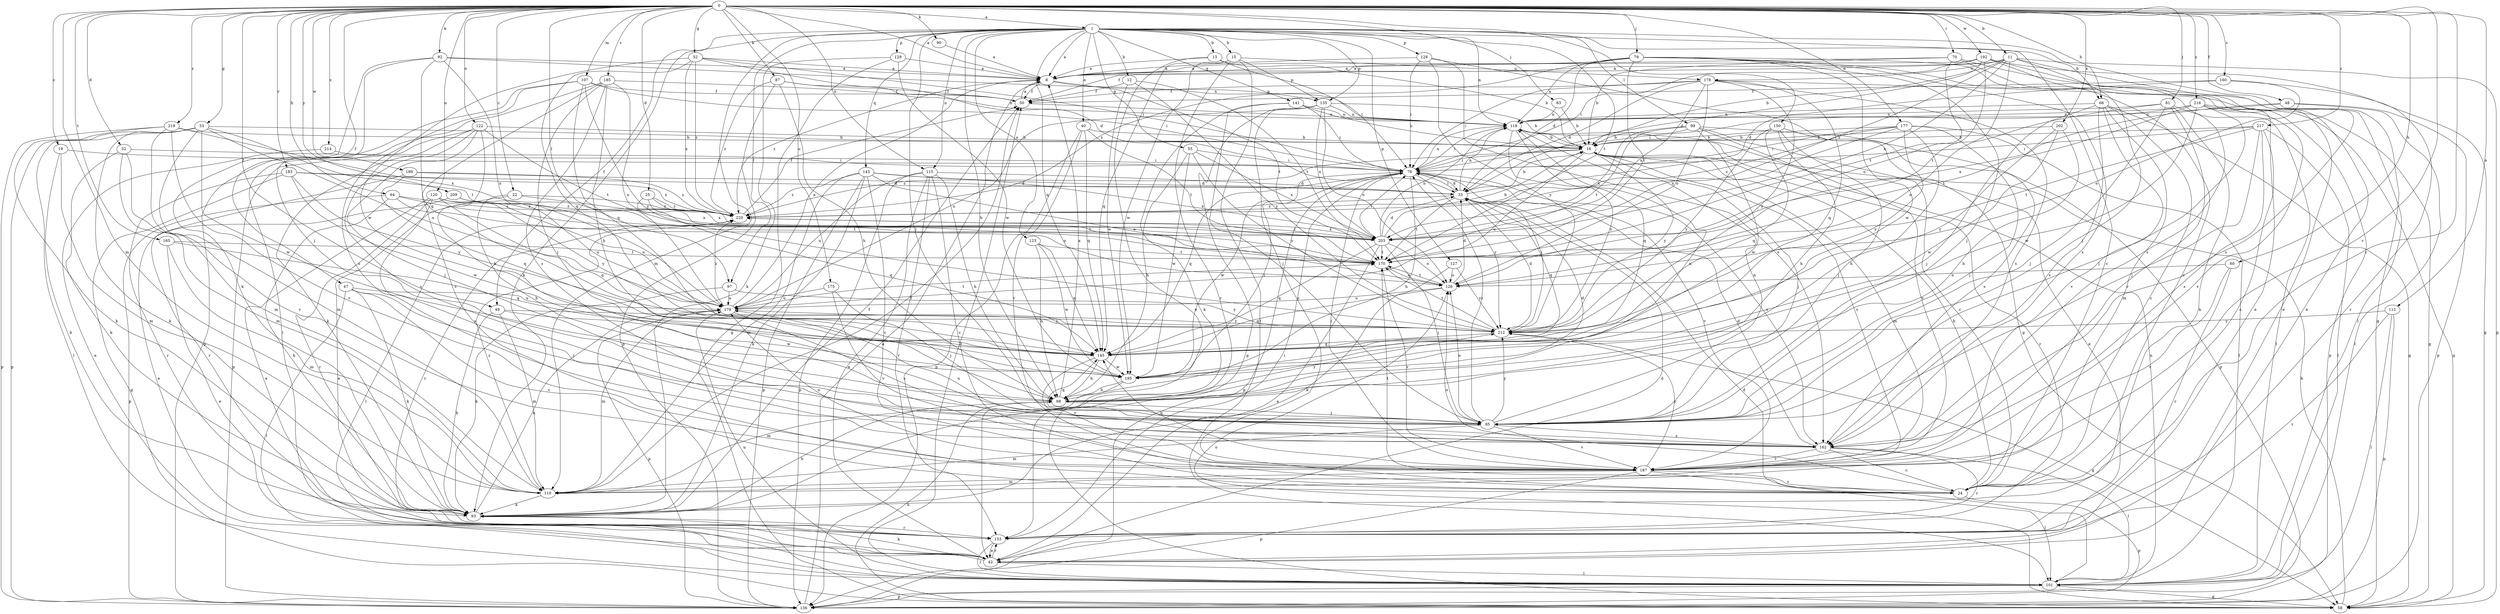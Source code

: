 strict digraph  {
0;
1;
8;
11;
12;
13;
15;
16;
19;
22;
24;
25;
32;
33;
40;
42;
47;
48;
49;
50;
52;
53;
55;
58;
60;
64;
66;
68;
70;
76;
79;
81;
83;
85;
87;
90;
92;
93;
97;
99;
101;
107;
110;
112;
115;
118;
120;
122;
123;
126;
127;
128;
129;
135;
136;
141;
143;
145;
150;
153;
160;
162;
165;
170;
175;
177;
178;
179;
183;
185;
187;
189;
192;
195;
202;
203;
209;
212;
214;
216;
217;
219;
220;
0 -> 1  [label=a];
0 -> 8  [label=a];
0 -> 11  [label=b];
0 -> 19  [label=c];
0 -> 22  [label=c];
0 -> 24  [label=c];
0 -> 25  [label=d];
0 -> 32  [label=d];
0 -> 47  [label=f];
0 -> 48  [label=f];
0 -> 49  [label=f];
0 -> 52  [label=g];
0 -> 53  [label=g];
0 -> 60  [label=h];
0 -> 64  [label=h];
0 -> 66  [label=h];
0 -> 70  [label=i];
0 -> 79  [label=j];
0 -> 81  [label=j];
0 -> 83  [label=j];
0 -> 87  [label=k];
0 -> 90  [label=k];
0 -> 92  [label=k];
0 -> 97  [label=l];
0 -> 107  [label=m];
0 -> 110  [label=m];
0 -> 112  [label=n];
0 -> 115  [label=n];
0 -> 120  [label=o];
0 -> 122  [label=o];
0 -> 150  [label=r];
0 -> 160  [label=s];
0 -> 165  [label=t];
0 -> 175  [label=u];
0 -> 177  [label=u];
0 -> 183  [label=v];
0 -> 185  [label=v];
0 -> 187  [label=v];
0 -> 189  [label=w];
0 -> 192  [label=w];
0 -> 202  [label=x];
0 -> 209  [label=y];
0 -> 214  [label=z];
0 -> 216  [label=z];
0 -> 217  [label=z];
0 -> 219  [label=z];
1 -> 8  [label=a];
1 -> 12  [label=b];
1 -> 13  [label=b];
1 -> 15  [label=b];
1 -> 24  [label=c];
1 -> 40  [label=e];
1 -> 49  [label=f];
1 -> 55  [label=g];
1 -> 58  [label=g];
1 -> 66  [label=h];
1 -> 68  [label=h];
1 -> 85  [label=j];
1 -> 93  [label=k];
1 -> 97  [label=l];
1 -> 99  [label=l];
1 -> 110  [label=m];
1 -> 115  [label=n];
1 -> 118  [label=n];
1 -> 123  [label=o];
1 -> 127  [label=p];
1 -> 128  [label=p];
1 -> 129  [label=p];
1 -> 135  [label=p];
1 -> 141  [label=q];
1 -> 143  [label=q];
1 -> 145  [label=q];
1 -> 170  [label=t];
8 -> 50  [label=f];
8 -> 135  [label=p];
8 -> 170  [label=t];
8 -> 220  [label=z];
11 -> 8  [label=a];
11 -> 16  [label=b];
11 -> 50  [label=f];
11 -> 58  [label=g];
11 -> 85  [label=j];
11 -> 162  [label=s];
11 -> 170  [label=t];
11 -> 178  [label=u];
11 -> 203  [label=x];
11 -> 220  [label=z];
12 -> 50  [label=f];
12 -> 170  [label=t];
12 -> 195  [label=w];
12 -> 212  [label=y];
13 -> 8  [label=a];
13 -> 16  [label=b];
13 -> 42  [label=e];
13 -> 76  [label=i];
15 -> 101  [label=l];
15 -> 135  [label=p];
15 -> 145  [label=q];
15 -> 153  [label=r];
15 -> 178  [label=u];
15 -> 195  [label=w];
16 -> 76  [label=i];
16 -> 85  [label=j];
16 -> 110  [label=m];
16 -> 153  [label=r];
16 -> 179  [label=u];
16 -> 187  [label=v];
16 -> 212  [label=y];
16 -> 220  [label=z];
19 -> 76  [label=i];
19 -> 93  [label=k];
19 -> 110  [label=m];
22 -> 42  [label=e];
22 -> 68  [label=h];
22 -> 203  [label=x];
22 -> 220  [label=z];
24 -> 16  [label=b];
24 -> 126  [label=o];
24 -> 136  [label=p];
24 -> 170  [label=t];
25 -> 145  [label=q];
25 -> 170  [label=t];
25 -> 203  [label=x];
25 -> 220  [label=z];
32 -> 76  [label=i];
32 -> 93  [label=k];
32 -> 110  [label=m];
32 -> 187  [label=v];
33 -> 16  [label=b];
33 -> 76  [label=i];
33 -> 118  [label=n];
33 -> 145  [label=q];
33 -> 170  [label=t];
33 -> 220  [label=z];
40 -> 16  [label=b];
40 -> 136  [label=p];
40 -> 145  [label=q];
40 -> 170  [label=t];
40 -> 187  [label=v];
42 -> 33  [label=d];
42 -> 93  [label=k];
42 -> 101  [label=l];
42 -> 153  [label=r];
47 -> 24  [label=c];
47 -> 85  [label=j];
47 -> 93  [label=k];
47 -> 101  [label=l];
47 -> 179  [label=u];
48 -> 101  [label=l];
48 -> 118  [label=n];
48 -> 136  [label=p];
48 -> 203  [label=x];
49 -> 93  [label=k];
49 -> 110  [label=m];
49 -> 195  [label=w];
49 -> 212  [label=y];
50 -> 8  [label=a];
50 -> 118  [label=n];
52 -> 8  [label=a];
52 -> 33  [label=d];
52 -> 76  [label=i];
52 -> 145  [label=q];
52 -> 195  [label=w];
52 -> 203  [label=x];
52 -> 220  [label=z];
53 -> 16  [label=b];
53 -> 93  [label=k];
53 -> 101  [label=l];
53 -> 110  [label=m];
53 -> 136  [label=p];
53 -> 170  [label=t];
53 -> 179  [label=u];
53 -> 195  [label=w];
55 -> 68  [label=h];
55 -> 76  [label=i];
55 -> 195  [label=w];
55 -> 203  [label=x];
55 -> 212  [label=y];
58 -> 16  [label=b];
58 -> 68  [label=h];
58 -> 126  [label=o];
60 -> 126  [label=o];
60 -> 153  [label=r];
60 -> 187  [label=v];
64 -> 93  [label=k];
64 -> 126  [label=o];
64 -> 136  [label=p];
64 -> 170  [label=t];
64 -> 220  [label=z];
66 -> 24  [label=c];
66 -> 58  [label=g];
66 -> 85  [label=j];
66 -> 110  [label=m];
66 -> 118  [label=n];
66 -> 162  [label=s];
66 -> 187  [label=v];
68 -> 8  [label=a];
68 -> 33  [label=d];
68 -> 85  [label=j];
68 -> 118  [label=n];
68 -> 212  [label=y];
70 -> 8  [label=a];
70 -> 16  [label=b];
70 -> 42  [label=e];
70 -> 101  [label=l];
70 -> 170  [label=t];
76 -> 33  [label=d];
76 -> 68  [label=h];
76 -> 118  [label=n];
76 -> 136  [label=p];
76 -> 145  [label=q];
76 -> 162  [label=s];
76 -> 187  [label=v];
76 -> 195  [label=w];
76 -> 212  [label=y];
79 -> 8  [label=a];
79 -> 24  [label=c];
79 -> 33  [label=d];
79 -> 42  [label=e];
79 -> 85  [label=j];
79 -> 118  [label=n];
79 -> 162  [label=s];
79 -> 170  [label=t];
79 -> 195  [label=w];
79 -> 220  [label=z];
81 -> 85  [label=j];
81 -> 93  [label=k];
81 -> 101  [label=l];
81 -> 118  [label=n];
81 -> 126  [label=o];
81 -> 187  [label=v];
83 -> 16  [label=b];
83 -> 118  [label=n];
85 -> 76  [label=i];
85 -> 110  [label=m];
85 -> 118  [label=n];
85 -> 126  [label=o];
85 -> 145  [label=q];
85 -> 162  [label=s];
85 -> 187  [label=v];
85 -> 212  [label=y];
87 -> 50  [label=f];
87 -> 68  [label=h];
87 -> 118  [label=n];
87 -> 136  [label=p];
87 -> 220  [label=z];
90 -> 8  [label=a];
92 -> 8  [label=a];
92 -> 85  [label=j];
92 -> 93  [label=k];
92 -> 118  [label=n];
92 -> 145  [label=q];
92 -> 179  [label=u];
93 -> 50  [label=f];
93 -> 68  [label=h];
93 -> 153  [label=r];
93 -> 179  [label=u];
97 -> 93  [label=k];
97 -> 179  [label=u];
97 -> 212  [label=y];
99 -> 16  [label=b];
99 -> 24  [label=c];
99 -> 136  [label=p];
99 -> 170  [label=t];
99 -> 187  [label=v];
99 -> 195  [label=w];
99 -> 203  [label=x];
101 -> 33  [label=d];
101 -> 50  [label=f];
101 -> 58  [label=g];
101 -> 118  [label=n];
101 -> 136  [label=p];
101 -> 179  [label=u];
107 -> 50  [label=f];
107 -> 76  [label=i];
107 -> 136  [label=p];
107 -> 145  [label=q];
107 -> 162  [label=s];
107 -> 212  [label=y];
110 -> 50  [label=f];
110 -> 93  [label=k];
110 -> 220  [label=z];
112 -> 101  [label=l];
112 -> 136  [label=p];
112 -> 153  [label=r];
112 -> 212  [label=y];
115 -> 24  [label=c];
115 -> 33  [label=d];
115 -> 42  [label=e];
115 -> 68  [label=h];
115 -> 136  [label=p];
115 -> 153  [label=r];
115 -> 179  [label=u];
118 -> 16  [label=b];
118 -> 42  [label=e];
118 -> 76  [label=i];
118 -> 145  [label=q];
118 -> 212  [label=y];
120 -> 42  [label=e];
120 -> 145  [label=q];
120 -> 153  [label=r];
120 -> 162  [label=s];
120 -> 179  [label=u];
120 -> 212  [label=y];
120 -> 220  [label=z];
122 -> 16  [label=b];
122 -> 68  [label=h];
122 -> 85  [label=j];
122 -> 93  [label=k];
122 -> 136  [label=p];
122 -> 162  [label=s];
122 -> 170  [label=t];
123 -> 68  [label=h];
123 -> 145  [label=q];
123 -> 170  [label=t];
123 -> 195  [label=w];
126 -> 33  [label=d];
126 -> 145  [label=q];
126 -> 170  [label=t];
126 -> 179  [label=u];
127 -> 93  [label=k];
127 -> 126  [label=o];
127 -> 212  [label=y];
128 -> 8  [label=a];
128 -> 58  [label=g];
128 -> 76  [label=i];
128 -> 162  [label=s];
128 -> 212  [label=y];
129 -> 8  [label=a];
129 -> 58  [label=g];
129 -> 93  [label=k];
129 -> 195  [label=w];
135 -> 16  [label=b];
135 -> 24  [label=c];
135 -> 58  [label=g];
135 -> 118  [label=n];
135 -> 126  [label=o];
135 -> 179  [label=u];
135 -> 203  [label=x];
136 -> 8  [label=a];
141 -> 16  [label=b];
141 -> 76  [label=i];
141 -> 85  [label=j];
141 -> 93  [label=k];
141 -> 118  [label=n];
143 -> 24  [label=c];
143 -> 33  [label=d];
143 -> 93  [label=k];
143 -> 110  [label=m];
143 -> 126  [label=o];
143 -> 136  [label=p];
143 -> 203  [label=x];
143 -> 220  [label=z];
145 -> 68  [label=h];
145 -> 187  [label=v];
145 -> 195  [label=w];
150 -> 16  [label=b];
150 -> 68  [label=h];
150 -> 85  [label=j];
150 -> 145  [label=q];
150 -> 162  [label=s];
150 -> 212  [label=y];
153 -> 42  [label=e];
153 -> 76  [label=i];
153 -> 101  [label=l];
160 -> 33  [label=d];
160 -> 50  [label=f];
160 -> 126  [label=o];
160 -> 153  [label=r];
162 -> 24  [label=c];
162 -> 33  [label=d];
162 -> 101  [label=l];
162 -> 153  [label=r];
162 -> 179  [label=u];
162 -> 187  [label=v];
165 -> 42  [label=e];
165 -> 110  [label=m];
165 -> 145  [label=q];
165 -> 170  [label=t];
170 -> 126  [label=o];
170 -> 187  [label=v];
175 -> 85  [label=j];
175 -> 179  [label=u];
175 -> 187  [label=v];
177 -> 16  [label=b];
177 -> 68  [label=h];
177 -> 76  [label=i];
177 -> 85  [label=j];
177 -> 101  [label=l];
177 -> 203  [label=x];
177 -> 212  [label=y];
177 -> 220  [label=z];
178 -> 33  [label=d];
178 -> 50  [label=f];
178 -> 58  [label=g];
178 -> 76  [label=i];
178 -> 126  [label=o];
178 -> 145  [label=q];
178 -> 162  [label=s];
178 -> 203  [label=x];
178 -> 212  [label=y];
179 -> 8  [label=a];
179 -> 110  [label=m];
179 -> 136  [label=p];
179 -> 162  [label=s];
179 -> 170  [label=t];
179 -> 212  [label=y];
179 -> 220  [label=z];
183 -> 33  [label=d];
183 -> 58  [label=g];
183 -> 153  [label=r];
183 -> 195  [label=w];
183 -> 212  [label=y];
183 -> 220  [label=z];
185 -> 24  [label=c];
185 -> 50  [label=f];
185 -> 68  [label=h];
185 -> 85  [label=j];
185 -> 101  [label=l];
185 -> 162  [label=s];
185 -> 179  [label=u];
187 -> 24  [label=c];
187 -> 76  [label=i];
187 -> 101  [label=l];
187 -> 110  [label=m];
187 -> 136  [label=p];
187 -> 145  [label=q];
187 -> 179  [label=u];
187 -> 212  [label=y];
189 -> 33  [label=d];
189 -> 145  [label=q];
189 -> 153  [label=r];
189 -> 220  [label=z];
192 -> 8  [label=a];
192 -> 33  [label=d];
192 -> 42  [label=e];
192 -> 58  [label=g];
192 -> 76  [label=i];
192 -> 126  [label=o];
192 -> 162  [label=s];
195 -> 68  [label=h];
195 -> 76  [label=i];
195 -> 110  [label=m];
202 -> 16  [label=b];
202 -> 68  [label=h];
202 -> 195  [label=w];
202 -> 212  [label=y];
203 -> 16  [label=b];
203 -> 33  [label=d];
203 -> 42  [label=e];
203 -> 76  [label=i];
203 -> 85  [label=j];
203 -> 118  [label=n];
203 -> 126  [label=o];
203 -> 145  [label=q];
203 -> 170  [label=t];
203 -> 220  [label=z];
209 -> 42  [label=e];
209 -> 179  [label=u];
209 -> 220  [label=z];
212 -> 33  [label=d];
212 -> 58  [label=g];
212 -> 76  [label=i];
212 -> 145  [label=q];
212 -> 170  [label=t];
214 -> 42  [label=e];
214 -> 76  [label=i];
216 -> 58  [label=g];
216 -> 76  [label=i];
216 -> 85  [label=j];
216 -> 118  [label=n];
216 -> 136  [label=p];
216 -> 170  [label=t];
216 -> 187  [label=v];
216 -> 195  [label=w];
217 -> 16  [label=b];
217 -> 24  [label=c];
217 -> 76  [label=i];
217 -> 85  [label=j];
217 -> 101  [label=l];
217 -> 162  [label=s];
217 -> 170  [label=t];
219 -> 16  [label=b];
219 -> 93  [label=k];
219 -> 110  [label=m];
219 -> 136  [label=p];
219 -> 187  [label=v];
219 -> 203  [label=x];
220 -> 50  [label=f];
220 -> 101  [label=l];
220 -> 153  [label=r];
220 -> 203  [label=x];
}
